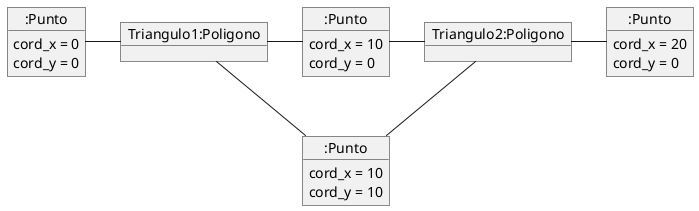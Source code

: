 @startuml

object "Triangulo1:Poligono" as T1
object "Triangulo2:Poligono" as T2
object ":Punto" as P1{
    cord_x = 0
    cord_y = 0
}
object ":Punto" as P2{
    cord_x = 10
    cord_y = 0
}
object ":Punto" as P3{
    cord_x = 10
    cord_y = 10
}
object ":Punto" as P4{
    cord_x = 20
    cord_y = 0 
}

T1 -left- P1
T1 -right- P2
T1 -down- P3
T2 -left- P2
T2 -down- P3
T2 -right- P4

@enduml
